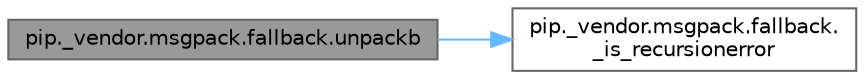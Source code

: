 digraph "pip._vendor.msgpack.fallback.unpackb"
{
 // LATEX_PDF_SIZE
  bgcolor="transparent";
  edge [fontname=Helvetica,fontsize=10,labelfontname=Helvetica,labelfontsize=10];
  node [fontname=Helvetica,fontsize=10,shape=box,height=0.2,width=0.4];
  rankdir="LR";
  Node1 [id="Node000001",label="pip._vendor.msgpack.fallback.unpackb",height=0.2,width=0.4,color="gray40", fillcolor="grey60", style="filled", fontcolor="black",tooltip=" "];
  Node1 -> Node2 [id="edge1_Node000001_Node000002",color="steelblue1",style="solid",tooltip=" "];
  Node2 [id="Node000002",label="pip._vendor.msgpack.fallback.\l_is_recursionerror",height=0.2,width=0.4,color="grey40", fillcolor="white", style="filled",URL="$namespacepip_1_1__vendor_1_1msgpack_1_1fallback.html#ab5a7cda68fe6ecbaa600e29e896737d5",tooltip=" "];
}
